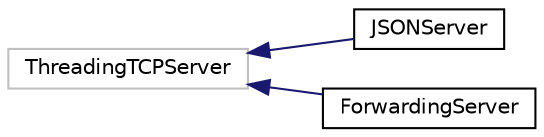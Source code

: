 digraph "Graphical Class Hierarchy"
{
 // LATEX_PDF_SIZE
  edge [fontname="Helvetica",fontsize="10",labelfontname="Helvetica",labelfontsize="10"];
  node [fontname="Helvetica",fontsize="10",shape=record];
  rankdir="LR";
  Node1 [label="ThreadingTCPServer",height=0.2,width=0.4,color="grey75", fillcolor="white", style="filled",tooltip=" "];
  Node1 -> Node0 [dir="back",color="midnightblue",fontsize="10",style="solid",fontname="Helvetica"];
  Node0 [label="JSONServer",height=0.2,width=0.4,color="black", fillcolor="white", style="filled",URL="$classp3lib_1_1json__networking_1_1JSONServer.html",tooltip=" "];
  Node1 -> Node3 [dir="back",color="midnightblue",fontsize="10",style="solid",fontname="Helvetica"];
  Node3 [label="ForwardingServer",height=0.2,width=0.4,color="black", fillcolor="white", style="filled",URL="$classp3lib_1_1ssh_1_1ForwardingServer.html",tooltip=" "];
}
